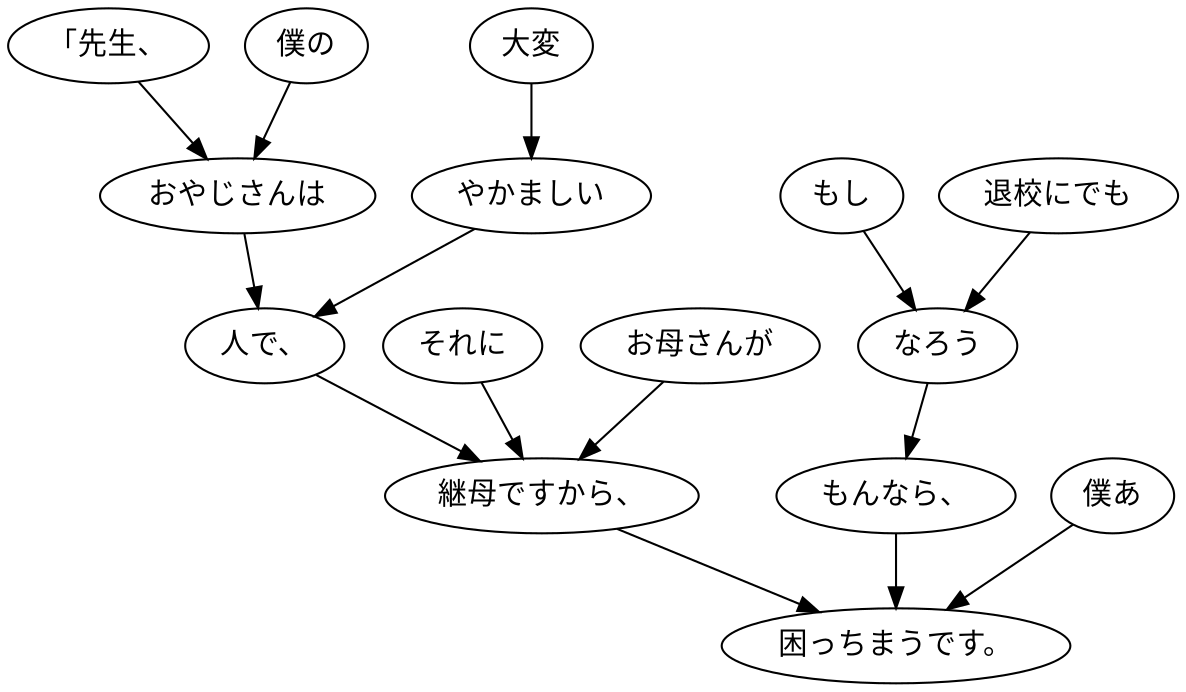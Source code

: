 digraph graph7328 {
	node0 [label="「先生、"];
	node1 [label="僕の"];
	node2 [label="おやじさんは"];
	node3 [label="大変"];
	node4 [label="やかましい"];
	node5 [label="人で、"];
	node6 [label="それに"];
	node7 [label="お母さんが"];
	node8 [label="継母ですから、"];
	node9 [label="もし"];
	node10 [label="退校にでも"];
	node11 [label="なろう"];
	node12 [label="もんなら、"];
	node13 [label="僕あ"];
	node14 [label="困っちまうです。"];
	node0 -> node2;
	node1 -> node2;
	node2 -> node5;
	node3 -> node4;
	node4 -> node5;
	node5 -> node8;
	node6 -> node8;
	node7 -> node8;
	node8 -> node14;
	node9 -> node11;
	node10 -> node11;
	node11 -> node12;
	node12 -> node14;
	node13 -> node14;
}
